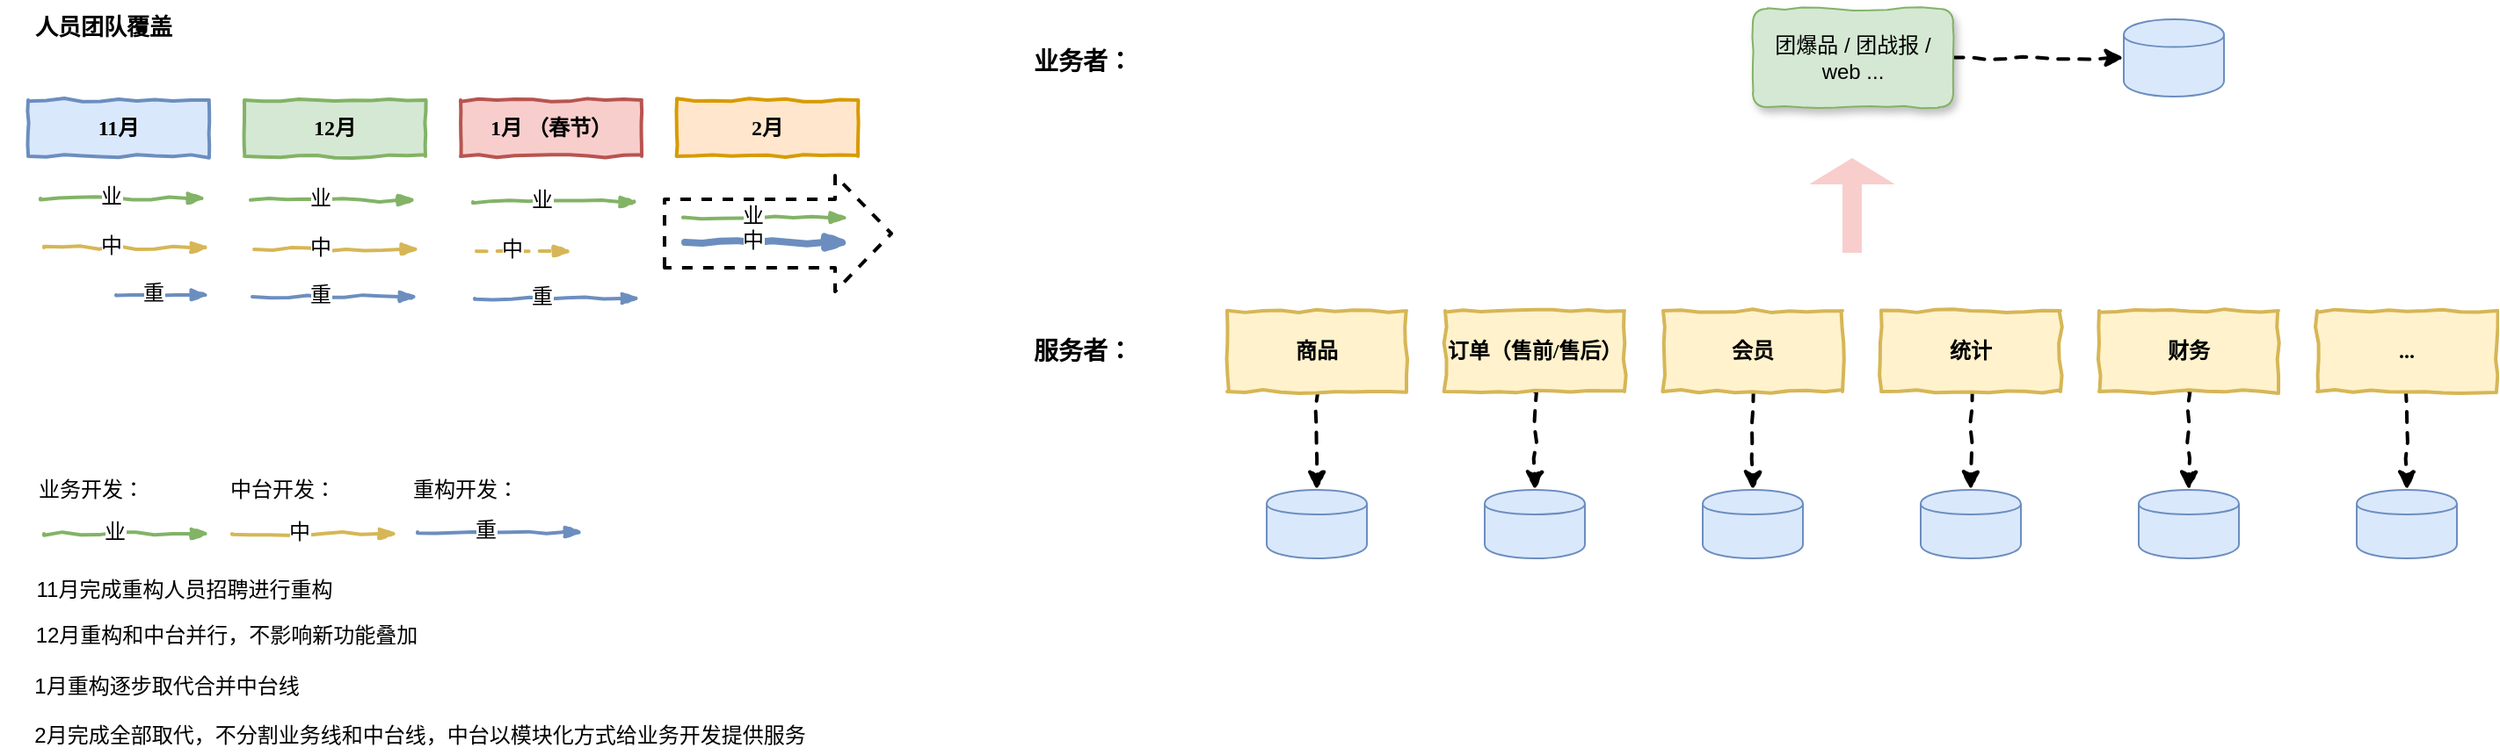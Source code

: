 <mxfile version="12.1.4" type="github" pages="1">
  <diagram id="GFUo5UajbfeOs9jclDTA" name="第 1 页">
    <mxGraphModel dx="896" dy="572" grid="0" gridSize="10" guides="1" tooltips="1" connect="1" arrows="1" fold="1" page="0" pageScale="1" pageWidth="10000" pageHeight="10000" math="0" shadow="0">
      <root>
        <mxCell id="0"/>
        <mxCell id="1" parent="0"/>
        <mxCell id="vOFkEOIqGuXK2a5z3ndq-1" value="11月" style="html=1;whiteSpace=wrap;comic=1;strokeWidth=2;fontFamily=Comic Sans MS;fontStyle=1;fillColor=#dae8fc;strokeColor=#6c8ebf;" vertex="1" parent="1">
          <mxGeometry x="217" y="150" width="103" height="32" as="geometry"/>
        </mxCell>
        <mxCell id="vOFkEOIqGuXK2a5z3ndq-2" value="12月" style="html=1;whiteSpace=wrap;comic=1;strokeWidth=2;fontFamily=Comic Sans MS;fontStyle=1;fillColor=#d5e8d4;strokeColor=#82b366;" vertex="1" parent="1">
          <mxGeometry x="340" y="150" width="103" height="32" as="geometry"/>
        </mxCell>
        <mxCell id="vOFkEOIqGuXK2a5z3ndq-3" value="1月 （春节）" style="html=1;whiteSpace=wrap;comic=1;strokeWidth=2;fontFamily=Comic Sans MS;fontStyle=1;fillColor=#f8cecc;strokeColor=#b85450;" vertex="1" parent="1">
          <mxGeometry x="463" y="150" width="103" height="32" as="geometry"/>
        </mxCell>
        <mxCell id="vOFkEOIqGuXK2a5z3ndq-4" value="2月" style="html=1;whiteSpace=wrap;comic=1;strokeWidth=2;fontFamily=Comic Sans MS;fontStyle=1;fillColor=#ffe6cc;strokeColor=#d79b00;" vertex="1" parent="1">
          <mxGeometry x="586" y="150" width="103" height="32" as="geometry"/>
        </mxCell>
        <mxCell id="vOFkEOIqGuXK2a5z3ndq-5" value="" style="rounded=0;comic=1;strokeWidth=2;endArrow=blockThin;html=1;fontFamily=Comic Sans MS;fontStyle=1;fillColor=#d5e8d4;strokeColor=#82b366;" edge="1" parent="1">
          <mxGeometry width="50" height="50" relative="1" as="geometry">
            <mxPoint x="224" y="206" as="sourcePoint"/>
            <mxPoint x="318" y="206" as="targetPoint"/>
          </mxGeometry>
        </mxCell>
        <mxCell id="vOFkEOIqGuXK2a5z3ndq-6" value="业" style="text;html=1;resizable=0;points=[];align=center;verticalAlign=middle;labelBackgroundColor=#ffffff;" vertex="1" connectable="0" parent="vOFkEOIqGuXK2a5z3ndq-5">
          <mxGeometry x="-0.149" y="1" relative="1" as="geometry">
            <mxPoint as="offset"/>
          </mxGeometry>
        </mxCell>
        <mxCell id="vOFkEOIqGuXK2a5z3ndq-7" value="&lt;font style=&quot;font-size: 13px&quot;&gt;&lt;b&gt;人员团队覆盖&lt;/b&gt;&lt;/font&gt;" style="text;html=1;strokeColor=none;fillColor=none;align=center;verticalAlign=middle;whiteSpace=wrap;rounded=0;" vertex="1" parent="1">
          <mxGeometry x="217" y="98" width="86" height="20" as="geometry"/>
        </mxCell>
        <mxCell id="vOFkEOIqGuXK2a5z3ndq-10" value="" style="rounded=0;comic=1;strokeWidth=2;endArrow=blockThin;html=1;fontFamily=Comic Sans MS;fontStyle=1;fillColor=#fff2cc;strokeColor=#d6b656;" edge="1" parent="1">
          <mxGeometry width="50" height="50" relative="1" as="geometry">
            <mxPoint x="226" y="234" as="sourcePoint"/>
            <mxPoint x="320" y="234" as="targetPoint"/>
          </mxGeometry>
        </mxCell>
        <mxCell id="vOFkEOIqGuXK2a5z3ndq-11" value="中" style="text;html=1;resizable=0;points=[];align=center;verticalAlign=middle;labelBackgroundColor=#ffffff;" vertex="1" connectable="0" parent="vOFkEOIqGuXK2a5z3ndq-10">
          <mxGeometry x="-0.149" y="1" relative="1" as="geometry">
            <mxPoint x="-2.0" as="offset"/>
          </mxGeometry>
        </mxCell>
        <mxCell id="vOFkEOIqGuXK2a5z3ndq-14" value="" style="rounded=0;comic=1;strokeWidth=2;endArrow=blockThin;html=1;fontFamily=Comic Sans MS;fontStyle=1;fillColor=#d5e8d4;strokeColor=#82b366;align=center;" edge="1" parent="1">
          <mxGeometry width="50" height="50" relative="1" as="geometry">
            <mxPoint x="343.5" y="207" as="sourcePoint"/>
            <mxPoint x="437.5" y="207" as="targetPoint"/>
          </mxGeometry>
        </mxCell>
        <mxCell id="vOFkEOIqGuXK2a5z3ndq-15" value="业" style="text;html=1;resizable=0;points=[];align=center;verticalAlign=middle;labelBackgroundColor=#ffffff;" vertex="1" connectable="0" parent="vOFkEOIqGuXK2a5z3ndq-14">
          <mxGeometry x="-0.149" y="1" relative="1" as="geometry">
            <mxPoint x="-1" as="offset"/>
          </mxGeometry>
        </mxCell>
        <mxCell id="vOFkEOIqGuXK2a5z3ndq-16" value="" style="rounded=0;comic=1;strokeWidth=2;endArrow=blockThin;html=1;fontFamily=Comic Sans MS;fontStyle=1;fillColor=#fff2cc;strokeColor=#d6b656;align=center;" edge="1" parent="1">
          <mxGeometry width="50" height="50" relative="1" as="geometry">
            <mxPoint x="345.5" y="235" as="sourcePoint"/>
            <mxPoint x="439.5" y="235" as="targetPoint"/>
          </mxGeometry>
        </mxCell>
        <mxCell id="vOFkEOIqGuXK2a5z3ndq-17" value="中" style="text;html=1;resizable=0;points=[];align=center;verticalAlign=middle;labelBackgroundColor=#ffffff;" vertex="1" connectable="0" parent="vOFkEOIqGuXK2a5z3ndq-16">
          <mxGeometry x="-0.149" y="1" relative="1" as="geometry">
            <mxPoint x="-3" as="offset"/>
          </mxGeometry>
        </mxCell>
        <mxCell id="vOFkEOIqGuXK2a5z3ndq-18" value="" style="rounded=0;comic=1;strokeWidth=2;endArrow=blockThin;html=1;fontFamily=Comic Sans MS;fontStyle=1;fillColor=#dae8fc;strokeColor=#6c8ebf;align=center;" edge="1" parent="1">
          <mxGeometry width="50" height="50" relative="1" as="geometry">
            <mxPoint x="344.5" y="262" as="sourcePoint"/>
            <mxPoint x="438.5" y="262" as="targetPoint"/>
          </mxGeometry>
        </mxCell>
        <mxCell id="vOFkEOIqGuXK2a5z3ndq-19" value="重" style="text;html=1;resizable=0;points=[];align=center;verticalAlign=middle;labelBackgroundColor=#ffffff;" vertex="1" connectable="0" parent="vOFkEOIqGuXK2a5z3ndq-18">
          <mxGeometry x="-0.149" y="1" relative="1" as="geometry">
            <mxPoint x="-2.0" as="offset"/>
          </mxGeometry>
        </mxCell>
        <mxCell id="vOFkEOIqGuXK2a5z3ndq-20" value="" style="rounded=0;comic=1;strokeWidth=2;endArrow=blockThin;html=1;fontFamily=Comic Sans MS;fontStyle=1;fillColor=#d5e8d4;strokeColor=#82b366;align=center;" edge="1" parent="1">
          <mxGeometry width="50" height="50" relative="1" as="geometry">
            <mxPoint x="470" y="208" as="sourcePoint"/>
            <mxPoint x="564" y="208" as="targetPoint"/>
          </mxGeometry>
        </mxCell>
        <mxCell id="vOFkEOIqGuXK2a5z3ndq-21" value="业" style="text;html=1;resizable=0;points=[];align=center;verticalAlign=middle;labelBackgroundColor=#ffffff;" vertex="1" connectable="0" parent="vOFkEOIqGuXK2a5z3ndq-20">
          <mxGeometry x="-0.149" y="1" relative="1" as="geometry">
            <mxPoint x="-1" as="offset"/>
          </mxGeometry>
        </mxCell>
        <mxCell id="vOFkEOIqGuXK2a5z3ndq-22" value="" style="rounded=0;comic=1;strokeWidth=2;endArrow=blockThin;html=1;fontFamily=Comic Sans MS;fontStyle=1;fillColor=#fff2cc;strokeColor=#d6b656;align=center;dashed=1;" edge="1" parent="1">
          <mxGeometry width="50" height="50" relative="1" as="geometry">
            <mxPoint x="472" y="236" as="sourcePoint"/>
            <mxPoint x="526" y="236" as="targetPoint"/>
          </mxGeometry>
        </mxCell>
        <mxCell id="vOFkEOIqGuXK2a5z3ndq-23" value="中" style="text;html=1;resizable=0;points=[];align=center;verticalAlign=middle;labelBackgroundColor=#ffffff;" vertex="1" connectable="0" parent="vOFkEOIqGuXK2a5z3ndq-22">
          <mxGeometry x="-0.149" y="1" relative="1" as="geometry">
            <mxPoint x="-3" as="offset"/>
          </mxGeometry>
        </mxCell>
        <mxCell id="vOFkEOIqGuXK2a5z3ndq-24" value="" style="rounded=0;comic=1;strokeWidth=2;endArrow=blockThin;html=1;fontFamily=Comic Sans MS;fontStyle=1;fillColor=#dae8fc;strokeColor=#6c8ebf;align=center;" edge="1" parent="1">
          <mxGeometry width="50" height="50" relative="1" as="geometry">
            <mxPoint x="471" y="263" as="sourcePoint"/>
            <mxPoint x="565" y="263" as="targetPoint"/>
          </mxGeometry>
        </mxCell>
        <mxCell id="vOFkEOIqGuXK2a5z3ndq-25" value="重" style="text;html=1;resizable=0;points=[];align=center;verticalAlign=middle;labelBackgroundColor=#ffffff;" vertex="1" connectable="0" parent="vOFkEOIqGuXK2a5z3ndq-24">
          <mxGeometry x="-0.149" y="1" relative="1" as="geometry">
            <mxPoint x="-2.0" as="offset"/>
          </mxGeometry>
        </mxCell>
        <mxCell id="vOFkEOIqGuXK2a5z3ndq-26" value="" style="rounded=0;comic=1;strokeWidth=2;endArrow=blockThin;html=1;fontFamily=Comic Sans MS;fontStyle=1;fillColor=#d5e8d4;strokeColor=#82b366;align=center;" edge="1" parent="1">
          <mxGeometry width="50" height="50" relative="1" as="geometry">
            <mxPoint x="589.5" y="217" as="sourcePoint"/>
            <mxPoint x="683.5" y="217" as="targetPoint"/>
          </mxGeometry>
        </mxCell>
        <mxCell id="vOFkEOIqGuXK2a5z3ndq-27" value="业" style="text;html=1;resizable=0;points=[];align=center;verticalAlign=middle;labelBackgroundColor=#ffffff;" vertex="1" connectable="0" parent="vOFkEOIqGuXK2a5z3ndq-26">
          <mxGeometry x="-0.149" y="1" relative="1" as="geometry">
            <mxPoint x="-1" as="offset"/>
          </mxGeometry>
        </mxCell>
        <mxCell id="vOFkEOIqGuXK2a5z3ndq-30" value="" style="rounded=0;comic=1;strokeWidth=4;endArrow=blockThin;html=1;fontFamily=Comic Sans MS;fontStyle=1;fillColor=#dae8fc;strokeColor=#6c8ebf;align=center;" edge="1" parent="1">
          <mxGeometry width="50" height="50" relative="1" as="geometry">
            <mxPoint x="590.5" y="231" as="sourcePoint"/>
            <mxPoint x="684.5" y="231" as="targetPoint"/>
          </mxGeometry>
        </mxCell>
        <mxCell id="vOFkEOIqGuXK2a5z3ndq-31" value="中" style="text;html=1;resizable=0;points=[];align=center;verticalAlign=middle;labelBackgroundColor=#ffffff;" vertex="1" connectable="0" parent="vOFkEOIqGuXK2a5z3ndq-30">
          <mxGeometry x="-0.149" y="1" relative="1" as="geometry">
            <mxPoint x="-2.0" as="offset"/>
          </mxGeometry>
        </mxCell>
        <mxCell id="vOFkEOIqGuXK2a5z3ndq-37" value="" style="rounded=0;comic=1;strokeWidth=2;endArrow=blockThin;html=1;fontFamily=Comic Sans MS;fontStyle=1;fillColor=#d5e8d4;strokeColor=#82b366;" edge="1" parent="1">
          <mxGeometry width="50" height="50" relative="1" as="geometry">
            <mxPoint x="226" y="397" as="sourcePoint"/>
            <mxPoint x="320" y="397" as="targetPoint"/>
          </mxGeometry>
        </mxCell>
        <mxCell id="vOFkEOIqGuXK2a5z3ndq-38" value="业" style="text;html=1;resizable=0;points=[];align=center;verticalAlign=middle;labelBackgroundColor=#ffffff;" vertex="1" connectable="0" parent="vOFkEOIqGuXK2a5z3ndq-37">
          <mxGeometry x="-0.149" y="1" relative="1" as="geometry">
            <mxPoint as="offset"/>
          </mxGeometry>
        </mxCell>
        <mxCell id="vOFkEOIqGuXK2a5z3ndq-39" value="" style="rounded=0;comic=1;strokeWidth=2;endArrow=blockThin;html=1;fontFamily=Comic Sans MS;fontStyle=1;fillColor=#fff2cc;strokeColor=#d6b656;" edge="1" parent="1">
          <mxGeometry width="50" height="50" relative="1" as="geometry">
            <mxPoint x="333" y="397" as="sourcePoint"/>
            <mxPoint x="427" y="397" as="targetPoint"/>
          </mxGeometry>
        </mxCell>
        <mxCell id="vOFkEOIqGuXK2a5z3ndq-40" value="中" style="text;html=1;resizable=0;points=[];align=center;verticalAlign=middle;labelBackgroundColor=#ffffff;" vertex="1" connectable="0" parent="vOFkEOIqGuXK2a5z3ndq-39">
          <mxGeometry x="-0.149" y="1" relative="1" as="geometry">
            <mxPoint x="-2.0" as="offset"/>
          </mxGeometry>
        </mxCell>
        <mxCell id="vOFkEOIqGuXK2a5z3ndq-41" value="" style="rounded=0;comic=1;strokeWidth=2;endArrow=blockThin;html=1;fontFamily=Comic Sans MS;fontStyle=1;fillColor=#dae8fc;strokeColor=#6c8ebf;align=center;" edge="1" parent="1">
          <mxGeometry width="50" height="50" relative="1" as="geometry">
            <mxPoint x="438.5" y="396" as="sourcePoint"/>
            <mxPoint x="532.5" y="396" as="targetPoint"/>
          </mxGeometry>
        </mxCell>
        <mxCell id="vOFkEOIqGuXK2a5z3ndq-42" value="重" style="text;html=1;resizable=0;points=[];align=center;verticalAlign=middle;labelBackgroundColor=#ffffff;" vertex="1" connectable="0" parent="vOFkEOIqGuXK2a5z3ndq-41">
          <mxGeometry x="-0.149" y="1" relative="1" as="geometry">
            <mxPoint x="-2.0" as="offset"/>
          </mxGeometry>
        </mxCell>
        <mxCell id="vOFkEOIqGuXK2a5z3ndq-43" value="业务开发：" style="text;html=1;strokeColor=none;fillColor=none;align=center;verticalAlign=middle;whiteSpace=wrap;rounded=0;" vertex="1" parent="1">
          <mxGeometry x="201" y="362" width="104" height="20" as="geometry"/>
        </mxCell>
        <mxCell id="vOFkEOIqGuXK2a5z3ndq-44" value="中台开发：" style="text;html=1;strokeColor=none;fillColor=none;align=center;verticalAlign=middle;whiteSpace=wrap;rounded=0;" vertex="1" parent="1">
          <mxGeometry x="310" y="362" width="104" height="20" as="geometry"/>
        </mxCell>
        <mxCell id="vOFkEOIqGuXK2a5z3ndq-45" value="重构开发：" style="text;html=1;strokeColor=none;fillColor=none;align=center;verticalAlign=middle;whiteSpace=wrap;rounded=0;" vertex="1" parent="1">
          <mxGeometry x="414" y="362" width="104" height="20" as="geometry"/>
        </mxCell>
        <mxCell id="vOFkEOIqGuXK2a5z3ndq-46" value="11月完成重构人员招聘进行重构" style="text;html=1;strokeColor=none;fillColor=none;align=center;verticalAlign=middle;whiteSpace=wrap;rounded=0;" vertex="1" parent="1">
          <mxGeometry x="219.5" y="419" width="172" height="20" as="geometry"/>
        </mxCell>
        <mxCell id="vOFkEOIqGuXK2a5z3ndq-47" value="12月重构和中台并行，不影响新功能叠加" style="text;html=1;strokeColor=none;fillColor=none;align=center;verticalAlign=middle;whiteSpace=wrap;rounded=0;" vertex="1" parent="1">
          <mxGeometry x="206" y="445" width="248" height="20" as="geometry"/>
        </mxCell>
        <mxCell id="vOFkEOIqGuXK2a5z3ndq-48" value="1月重构逐步取代合并中台线" style="text;html=1;strokeColor=none;fillColor=none;align=center;verticalAlign=middle;whiteSpace=wrap;rounded=0;" vertex="1" parent="1">
          <mxGeometry x="210" y="474" width="172" height="20" as="geometry"/>
        </mxCell>
        <mxCell id="vOFkEOIqGuXK2a5z3ndq-49" value="2月完成全部取代，不分割业务线和中台线，中台以模块化方式给业务开发提供服务" style="text;html=1;strokeColor=none;fillColor=none;align=center;verticalAlign=middle;whiteSpace=wrap;rounded=0;" vertex="1" parent="1">
          <mxGeometry x="202" y="502" width="476" height="20" as="geometry"/>
        </mxCell>
        <mxCell id="vOFkEOIqGuXK2a5z3ndq-50" value="" style="rounded=0;comic=1;strokeWidth=2;endArrow=blockThin;html=1;fontFamily=Comic Sans MS;fontStyle=1;fillColor=#dae8fc;strokeColor=#6c8ebf;align=center;" edge="1" parent="1">
          <mxGeometry width="50" height="50" relative="1" as="geometry">
            <mxPoint x="267" y="261" as="sourcePoint"/>
            <mxPoint x="320" y="261" as="targetPoint"/>
          </mxGeometry>
        </mxCell>
        <mxCell id="vOFkEOIqGuXK2a5z3ndq-51" value="重" style="text;html=1;resizable=0;points=[];align=center;verticalAlign=middle;labelBackgroundColor=#ffffff;" vertex="1" connectable="0" parent="vOFkEOIqGuXK2a5z3ndq-50">
          <mxGeometry x="-0.149" y="1" relative="1" as="geometry">
            <mxPoint x="-2.0" as="offset"/>
          </mxGeometry>
        </mxCell>
        <mxCell id="vOFkEOIqGuXK2a5z3ndq-72" style="edgeStyle=orthogonalEdgeStyle;rounded=0;comic=1;orthogonalLoop=1;jettySize=auto;html=1;exitX=1;exitY=0.5;exitDx=0;exitDy=0;entryX=0;entryY=0.5;entryDx=0;entryDy=0;dashed=1;strokeWidth=2;align=center;" edge="1" parent="1" source="vOFkEOIqGuXK2a5z3ndq-52" target="vOFkEOIqGuXK2a5z3ndq-71">
          <mxGeometry relative="1" as="geometry"/>
        </mxCell>
        <mxCell id="vOFkEOIqGuXK2a5z3ndq-52" value="团爆品 / 团战报 / web ..." style="rounded=1;whiteSpace=wrap;html=1;shadow=1;comic=1;fillColor=#d5e8d4;strokeColor=#82b366;align=center;" vertex="1" parent="1">
          <mxGeometry x="1198" y="98" width="114" height="56" as="geometry"/>
        </mxCell>
        <mxCell id="vOFkEOIqGuXK2a5z3ndq-65" style="edgeStyle=orthogonalEdgeStyle;rounded=0;orthogonalLoop=1;jettySize=auto;html=1;exitX=0.5;exitY=1;exitDx=0;exitDy=0;entryX=0.5;entryY=0;entryDx=0;entryDy=0;dashed=1;strokeWidth=2;align=center;comic=1;" edge="1" parent="1" source="vOFkEOIqGuXK2a5z3ndq-53" target="vOFkEOIqGuXK2a5z3ndq-59">
          <mxGeometry relative="1" as="geometry"/>
        </mxCell>
        <mxCell id="vOFkEOIqGuXK2a5z3ndq-53" value="商品" style="html=1;whiteSpace=wrap;comic=1;strokeWidth=2;fontFamily=Comic Sans MS;fontStyle=1;align=center;fillColor=#fff2cc;strokeColor=#d6b656;" vertex="1" parent="1">
          <mxGeometry x="899" y="270" width="102" height="46" as="geometry"/>
        </mxCell>
        <mxCell id="vOFkEOIqGuXK2a5z3ndq-66" style="edgeStyle=orthogonalEdgeStyle;rounded=0;comic=1;orthogonalLoop=1;jettySize=auto;html=1;exitX=0.5;exitY=1;exitDx=0;exitDy=0;entryX=0.5;entryY=0;entryDx=0;entryDy=0;dashed=1;strokeWidth=2;align=center;" edge="1" parent="1" source="vOFkEOIqGuXK2a5z3ndq-54" target="vOFkEOIqGuXK2a5z3ndq-60">
          <mxGeometry relative="1" as="geometry"/>
        </mxCell>
        <mxCell id="vOFkEOIqGuXK2a5z3ndq-54" value="订单（售前/售后）" style="html=1;whiteSpace=wrap;comic=1;strokeWidth=2;fontFamily=Comic Sans MS;fontStyle=1;align=center;fillColor=#fff2cc;strokeColor=#d6b656;" vertex="1" parent="1">
          <mxGeometry x="1023" y="270" width="102" height="46" as="geometry"/>
        </mxCell>
        <mxCell id="vOFkEOIqGuXK2a5z3ndq-67" style="edgeStyle=orthogonalEdgeStyle;rounded=0;comic=1;orthogonalLoop=1;jettySize=auto;html=1;exitX=0.5;exitY=1;exitDx=0;exitDy=0;entryX=0.5;entryY=0;entryDx=0;entryDy=0;dashed=1;strokeWidth=2;align=center;" edge="1" parent="1" source="vOFkEOIqGuXK2a5z3ndq-55" target="vOFkEOIqGuXK2a5z3ndq-61">
          <mxGeometry relative="1" as="geometry"/>
        </mxCell>
        <mxCell id="vOFkEOIqGuXK2a5z3ndq-55" value="会员" style="html=1;whiteSpace=wrap;comic=1;strokeWidth=2;fontFamily=Comic Sans MS;fontStyle=1;align=center;fillColor=#fff2cc;strokeColor=#d6b656;" vertex="1" parent="1">
          <mxGeometry x="1147" y="270" width="102" height="46" as="geometry"/>
        </mxCell>
        <mxCell id="vOFkEOIqGuXK2a5z3ndq-68" style="edgeStyle=orthogonalEdgeStyle;rounded=0;comic=1;orthogonalLoop=1;jettySize=auto;html=1;exitX=0.5;exitY=1;exitDx=0;exitDy=0;entryX=0.5;entryY=0;entryDx=0;entryDy=0;dashed=1;strokeWidth=2;align=center;" edge="1" parent="1" source="vOFkEOIqGuXK2a5z3ndq-56" target="vOFkEOIqGuXK2a5z3ndq-62">
          <mxGeometry relative="1" as="geometry"/>
        </mxCell>
        <mxCell id="vOFkEOIqGuXK2a5z3ndq-56" value="统计" style="html=1;whiteSpace=wrap;comic=1;strokeWidth=2;fontFamily=Comic Sans MS;fontStyle=1;align=center;fillColor=#fff2cc;strokeColor=#d6b656;" vertex="1" parent="1">
          <mxGeometry x="1271" y="270" width="102" height="46" as="geometry"/>
        </mxCell>
        <mxCell id="vOFkEOIqGuXK2a5z3ndq-69" style="edgeStyle=orthogonalEdgeStyle;rounded=0;comic=1;orthogonalLoop=1;jettySize=auto;html=1;exitX=0.5;exitY=1;exitDx=0;exitDy=0;entryX=0.5;entryY=0;entryDx=0;entryDy=0;dashed=1;strokeWidth=2;align=center;" edge="1" parent="1" source="vOFkEOIqGuXK2a5z3ndq-57" target="vOFkEOIqGuXK2a5z3ndq-63">
          <mxGeometry relative="1" as="geometry"/>
        </mxCell>
        <mxCell id="vOFkEOIqGuXK2a5z3ndq-57" value="财务" style="html=1;whiteSpace=wrap;comic=1;strokeWidth=2;fontFamily=Comic Sans MS;fontStyle=1;align=center;fillColor=#fff2cc;strokeColor=#d6b656;" vertex="1" parent="1">
          <mxGeometry x="1395" y="270" width="102" height="46" as="geometry"/>
        </mxCell>
        <mxCell id="vOFkEOIqGuXK2a5z3ndq-70" style="edgeStyle=orthogonalEdgeStyle;rounded=0;comic=1;orthogonalLoop=1;jettySize=auto;html=1;exitX=0.5;exitY=1;exitDx=0;exitDy=0;entryX=0.5;entryY=0;entryDx=0;entryDy=0;dashed=1;strokeWidth=2;align=center;" edge="1" parent="1" source="vOFkEOIqGuXK2a5z3ndq-58" target="vOFkEOIqGuXK2a5z3ndq-64">
          <mxGeometry relative="1" as="geometry"/>
        </mxCell>
        <mxCell id="vOFkEOIqGuXK2a5z3ndq-58" value="..." style="html=1;whiteSpace=wrap;comic=1;strokeWidth=2;fontFamily=Comic Sans MS;fontStyle=1;align=center;fillColor=#fff2cc;strokeColor=#d6b656;" vertex="1" parent="1">
          <mxGeometry x="1519" y="270" width="102" height="46" as="geometry"/>
        </mxCell>
        <mxCell id="vOFkEOIqGuXK2a5z3ndq-59" value="" style="shape=cylinder;whiteSpace=wrap;html=1;boundedLbl=1;backgroundOutline=1;align=center;fillColor=#dae8fc;strokeColor=#6c8ebf;" vertex="1" parent="1">
          <mxGeometry x="921.5" y="372" width="57" height="39" as="geometry"/>
        </mxCell>
        <mxCell id="vOFkEOIqGuXK2a5z3ndq-60" value="" style="shape=cylinder;whiteSpace=wrap;html=1;boundedLbl=1;backgroundOutline=1;align=center;fillColor=#dae8fc;strokeColor=#6c8ebf;" vertex="1" parent="1">
          <mxGeometry x="1045.5" y="372" width="57" height="39" as="geometry"/>
        </mxCell>
        <mxCell id="vOFkEOIqGuXK2a5z3ndq-61" value="" style="shape=cylinder;whiteSpace=wrap;html=1;boundedLbl=1;backgroundOutline=1;align=center;fillColor=#dae8fc;strokeColor=#6c8ebf;" vertex="1" parent="1">
          <mxGeometry x="1169.5" y="372" width="57" height="39" as="geometry"/>
        </mxCell>
        <mxCell id="vOFkEOIqGuXK2a5z3ndq-62" value="" style="shape=cylinder;whiteSpace=wrap;html=1;boundedLbl=1;backgroundOutline=1;align=center;fillColor=#dae8fc;strokeColor=#6c8ebf;" vertex="1" parent="1">
          <mxGeometry x="1293.5" y="372" width="57" height="39" as="geometry"/>
        </mxCell>
        <mxCell id="vOFkEOIqGuXK2a5z3ndq-63" value="" style="shape=cylinder;whiteSpace=wrap;html=1;boundedLbl=1;backgroundOutline=1;align=center;fillColor=#dae8fc;strokeColor=#6c8ebf;" vertex="1" parent="1">
          <mxGeometry x="1417.5" y="372" width="57" height="39" as="geometry"/>
        </mxCell>
        <mxCell id="vOFkEOIqGuXK2a5z3ndq-64" value="" style="shape=cylinder;whiteSpace=wrap;html=1;boundedLbl=1;backgroundOutline=1;align=center;fillColor=#dae8fc;strokeColor=#6c8ebf;" vertex="1" parent="1">
          <mxGeometry x="1541.5" y="372" width="57" height="39" as="geometry"/>
        </mxCell>
        <mxCell id="vOFkEOIqGuXK2a5z3ndq-71" value="" style="shape=cylinder;whiteSpace=wrap;html=1;boundedLbl=1;backgroundOutline=1;align=center;fillColor=#dae8fc;strokeColor=#6c8ebf;" vertex="1" parent="1">
          <mxGeometry x="1409" y="104" width="57" height="44" as="geometry"/>
        </mxCell>
        <mxCell id="vOFkEOIqGuXK2a5z3ndq-73" value="" style="shape=flexArrow;endArrow=classic;html=1;dashed=1;strokeWidth=2;align=center;endWidth=36;endSize=4.33;fillColor=#f8cecc;strokeColor=none;" edge="1" parent="1">
          <mxGeometry width="50" height="50" relative="1" as="geometry">
            <mxPoint x="1254.5" y="238" as="sourcePoint"/>
            <mxPoint x="1254.5" y="182" as="targetPoint"/>
          </mxGeometry>
        </mxCell>
        <mxCell id="vOFkEOIqGuXK2a5z3ndq-74" value="服务者：" style="text;html=1;strokeColor=none;fillColor=none;align=center;verticalAlign=middle;whiteSpace=wrap;rounded=0;fontSize=14;fontStyle=1" vertex="1" parent="1">
          <mxGeometry x="786" y="283" width="62" height="20" as="geometry"/>
        </mxCell>
        <mxCell id="vOFkEOIqGuXK2a5z3ndq-75" value="业务者：" style="text;html=1;strokeColor=none;fillColor=none;align=center;verticalAlign=middle;whiteSpace=wrap;rounded=0;fontSize=14;fontStyle=1" vertex="1" parent="1">
          <mxGeometry x="786" y="118" width="62" height="20" as="geometry"/>
        </mxCell>
        <mxCell id="vOFkEOIqGuXK2a5z3ndq-76" value="" style="shape=flexArrow;endArrow=classic;html=1;dashed=1;strokeWidth=2;fontSize=14;align=center;endWidth=25;endSize=10;width=38;" edge="1" parent="1">
          <mxGeometry width="50" height="50" relative="1" as="geometry">
            <mxPoint x="578" y="226" as="sourcePoint"/>
            <mxPoint x="709" y="226" as="targetPoint"/>
          </mxGeometry>
        </mxCell>
      </root>
    </mxGraphModel>
  </diagram>
</mxfile>
